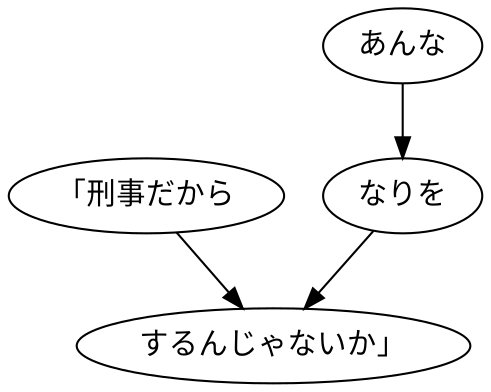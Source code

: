 digraph graph6269 {
	node0 [label="「刑事だから"];
	node1 [label="あんな"];
	node2 [label="なりを"];
	node3 [label="するんじゃないか」"];
	node0 -> node3;
	node1 -> node2;
	node2 -> node3;
}
